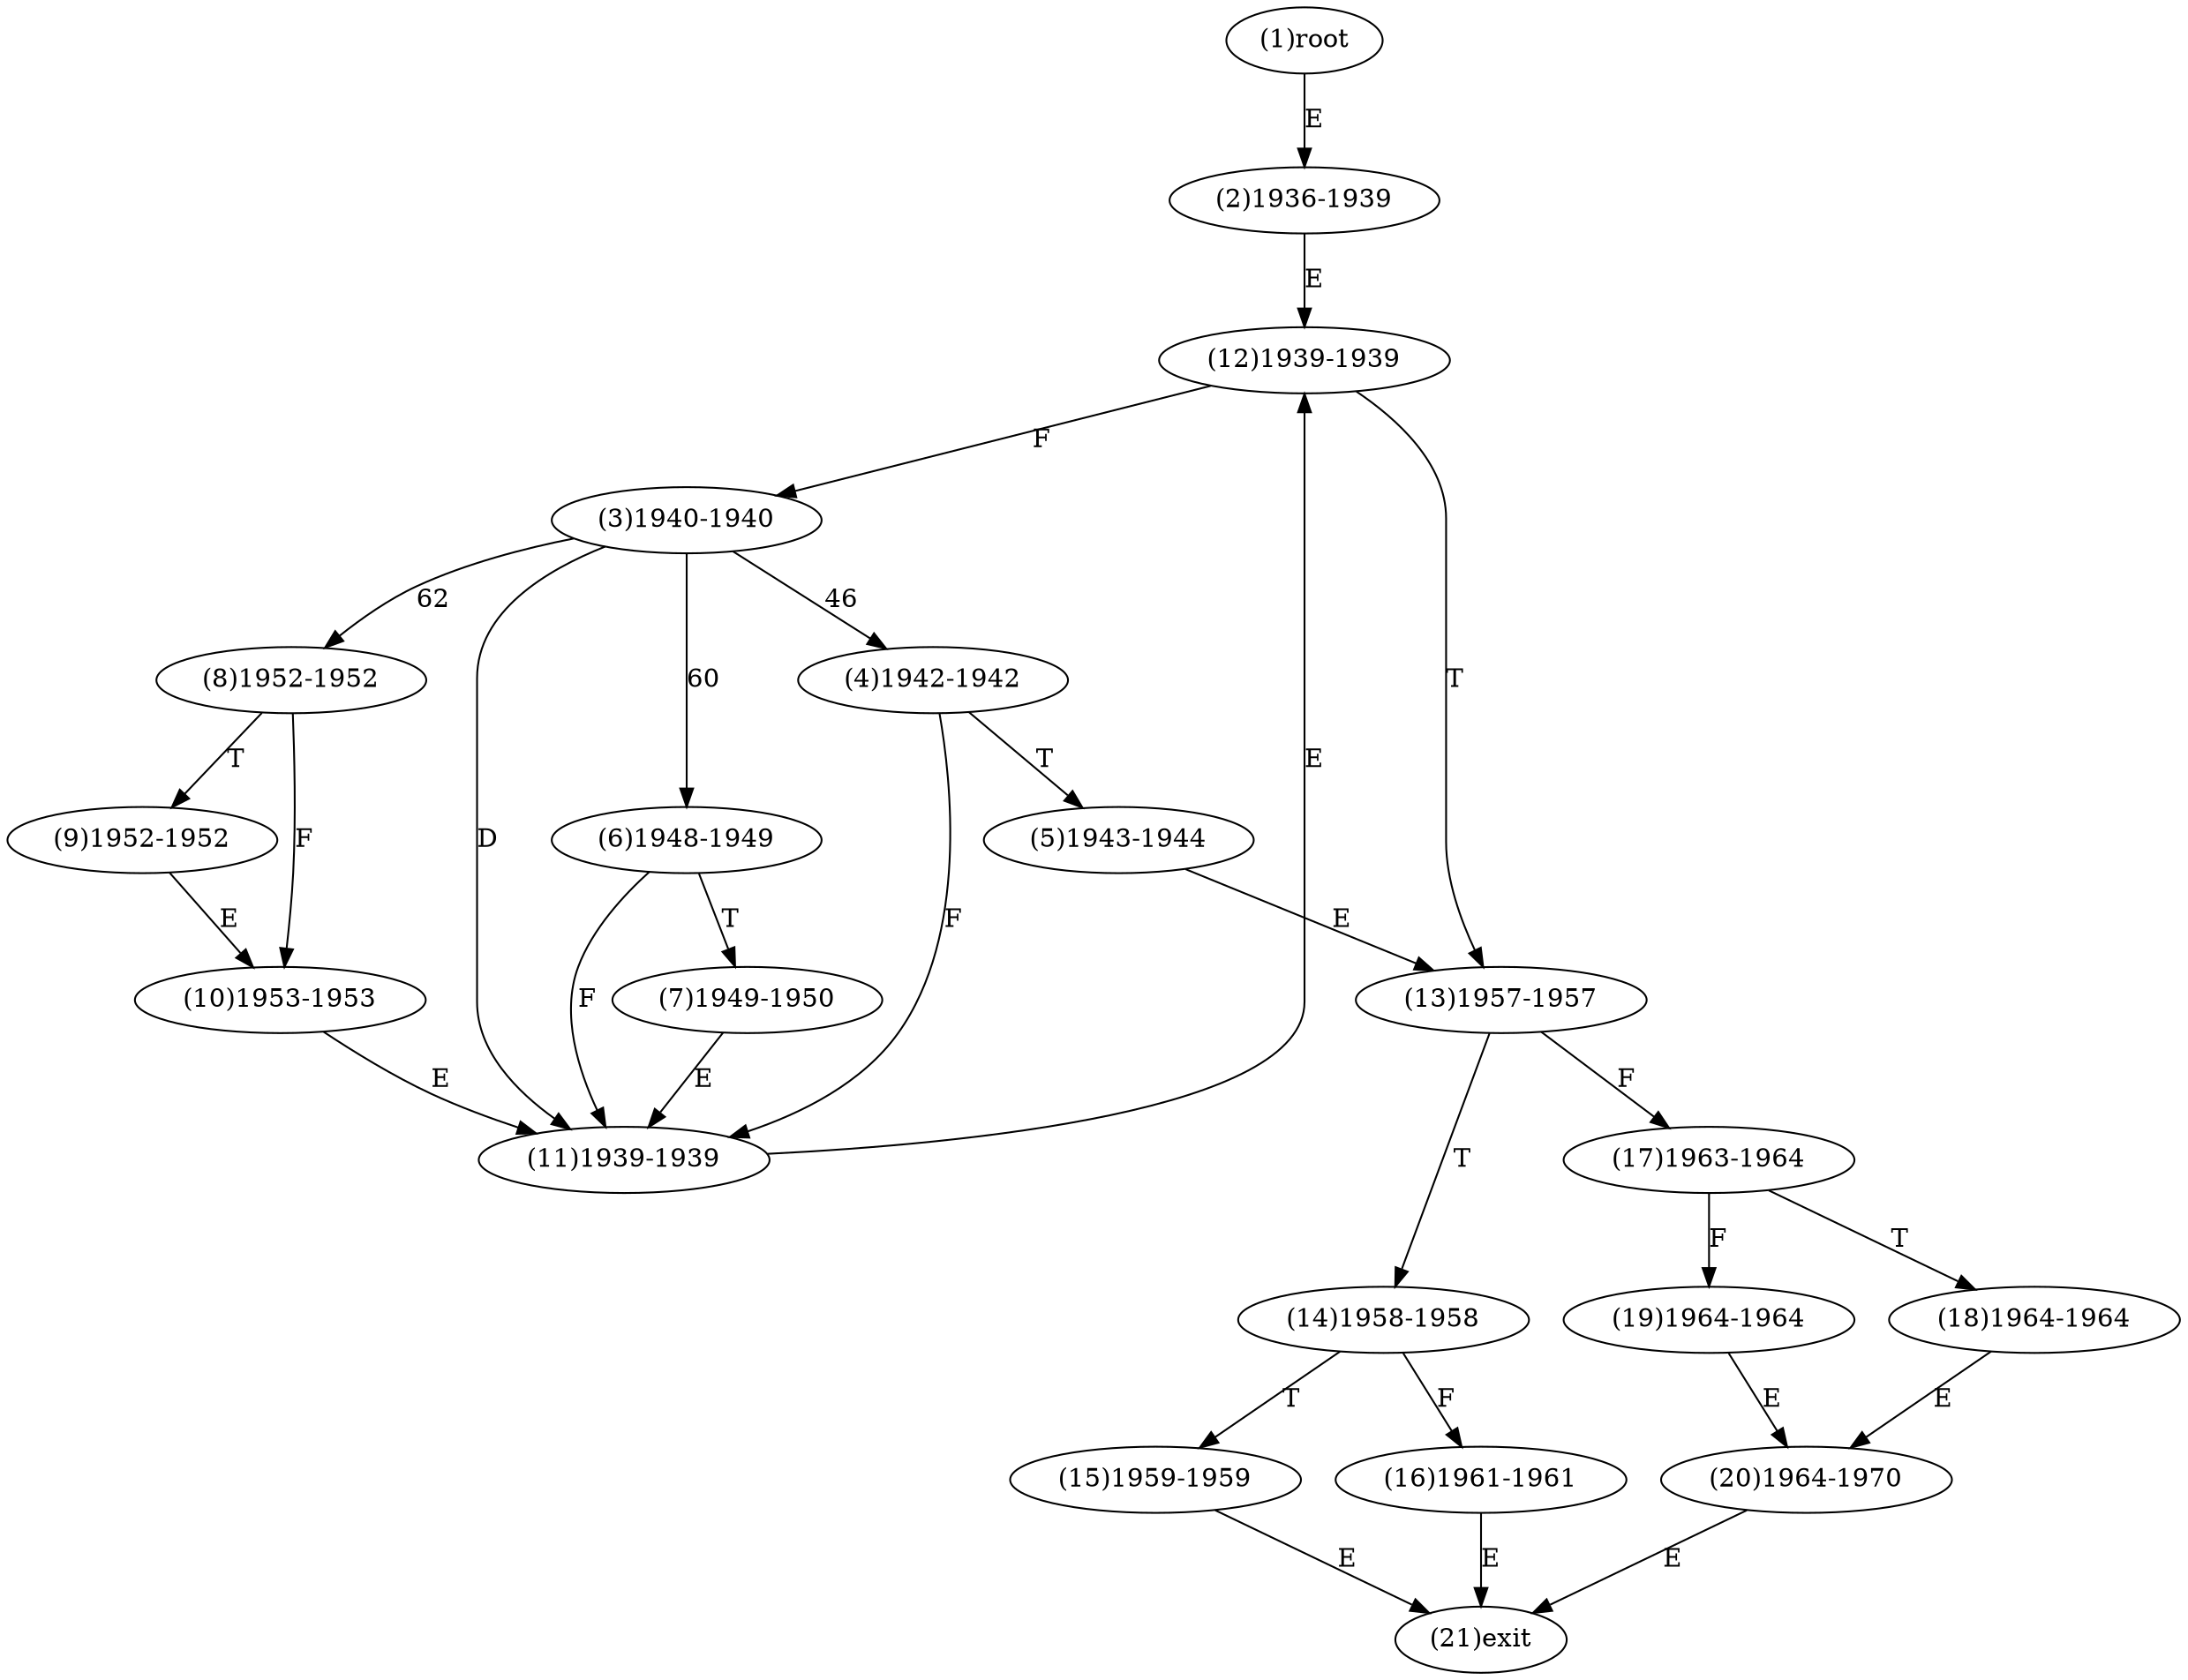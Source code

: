 digraph "" { 
1[ label="(1)root"];
2[ label="(2)1936-1939"];
3[ label="(3)1940-1940"];
4[ label="(4)1942-1942"];
5[ label="(5)1943-1944"];
6[ label="(6)1948-1949"];
7[ label="(7)1949-1950"];
8[ label="(8)1952-1952"];
9[ label="(9)1952-1952"];
10[ label="(10)1953-1953"];
11[ label="(11)1939-1939"];
12[ label="(12)1939-1939"];
13[ label="(13)1957-1957"];
14[ label="(14)1958-1958"];
15[ label="(15)1959-1959"];
17[ label="(17)1963-1964"];
16[ label="(16)1961-1961"];
19[ label="(19)1964-1964"];
18[ label="(18)1964-1964"];
21[ label="(21)exit"];
20[ label="(20)1964-1970"];
1->2[ label="E"];
2->12[ label="E"];
3->4[ label="46"];
3->6[ label="60"];
3->8[ label="62"];
3->11[ label="D"];
4->11[ label="F"];
4->5[ label="T"];
5->13[ label="E"];
6->11[ label="F"];
6->7[ label="T"];
7->11[ label="E"];
8->10[ label="F"];
8->9[ label="T"];
9->10[ label="E"];
10->11[ label="E"];
11->12[ label="E"];
12->3[ label="F"];
12->13[ label="T"];
13->17[ label="F"];
13->14[ label="T"];
14->16[ label="F"];
14->15[ label="T"];
15->21[ label="E"];
16->21[ label="E"];
17->19[ label="F"];
17->18[ label="T"];
18->20[ label="E"];
19->20[ label="E"];
20->21[ label="E"];
}